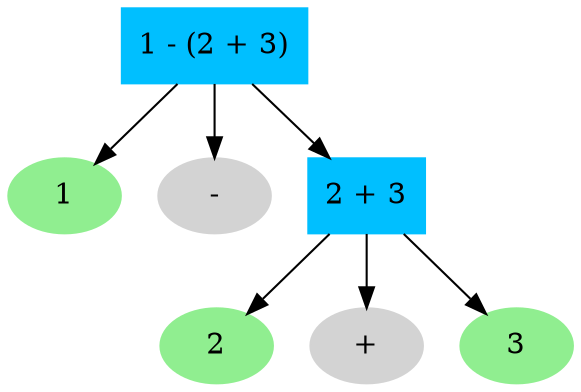 digraph G {
    // rankdir="LR";
    graph [margin=0]
    // ranksep=0.4;

    // subgraph ranks {
    //     rank_1[style=invis]
    //     rank_2[style=invis]
    //     rank_3[style=invis]
    //     rank_1 -> rank_2 -> rank_3[style=invis]
    //     // rankdir = LR;
    // }

    subgraph deps {
        e_1_2_3 [label="1 - (2 + 3)", style="filled,solid", shape=rectangle, color=deepskyblue]
        e_1_2_3_1 [label="1", style="filled", color=lightgreen]
        e_1_2_3 -> e_1_2_3_1
        e_1_2_3_minus [label="-", style="filled", color=lightgrey]
        e_1_2_3 -> e_1_2_3_minus
        e_2_3 [label="2 + 3", style="filled,solid", shape=rectangle, color=deepskyblue]
        e_1_2_3 -> e_2_3
        e_2_3_2 [label="2", style="filled", color=lightgreen]
        e_2_3 -> e_2_3_2
        e_2_3_plus [label="+", style="filled", color=lightgrey]
        e_2_3 -> e_2_3_plus
        e_2_3_3 [label="3", style="filled", color=lightgreen]
        e_2_3 -> e_2_3_3
    }

    // {
    //     rank = same;
    //     START; FROM_T1; end_FROM
    //     rank_1 -> START [style=invis]
    //     rankdir = LR;
    // }

    // {
    //     rank = same;
    //     WHERE; WHERE_lt; WHERE_lt_0; WHERE_lt_C1; end_WHERE
    //     rank_2 -> WHERE [style=invis]
    //     rankdir = LR;
    // }

    // {
    //     rank = same;
    //     SELECT_plus; SELECT_plus_1; SELECT_plus_C1; end_SELECT; end_QUERY
    //     rank_3 -> SELECT_plus [style=invis]
    //     rankdir = LR;
    // }
}
